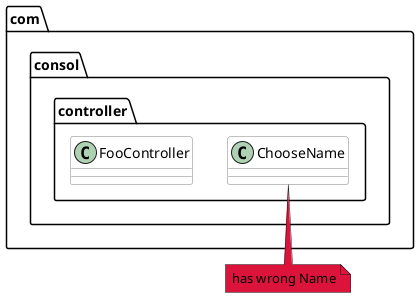 @startuml

skinparam componentStyle uml2

skinparam component {
BorderColor #grey
BackgroundColor #white
}

skinparam class {
BorderColor #grey
BackgroundColor #white
}

package com.consol.controller {
class ChooseName
class FooController
}


note "has wrong Name" as WrongPackage #crimson
ChooseName .. WrongPackage

@enduml